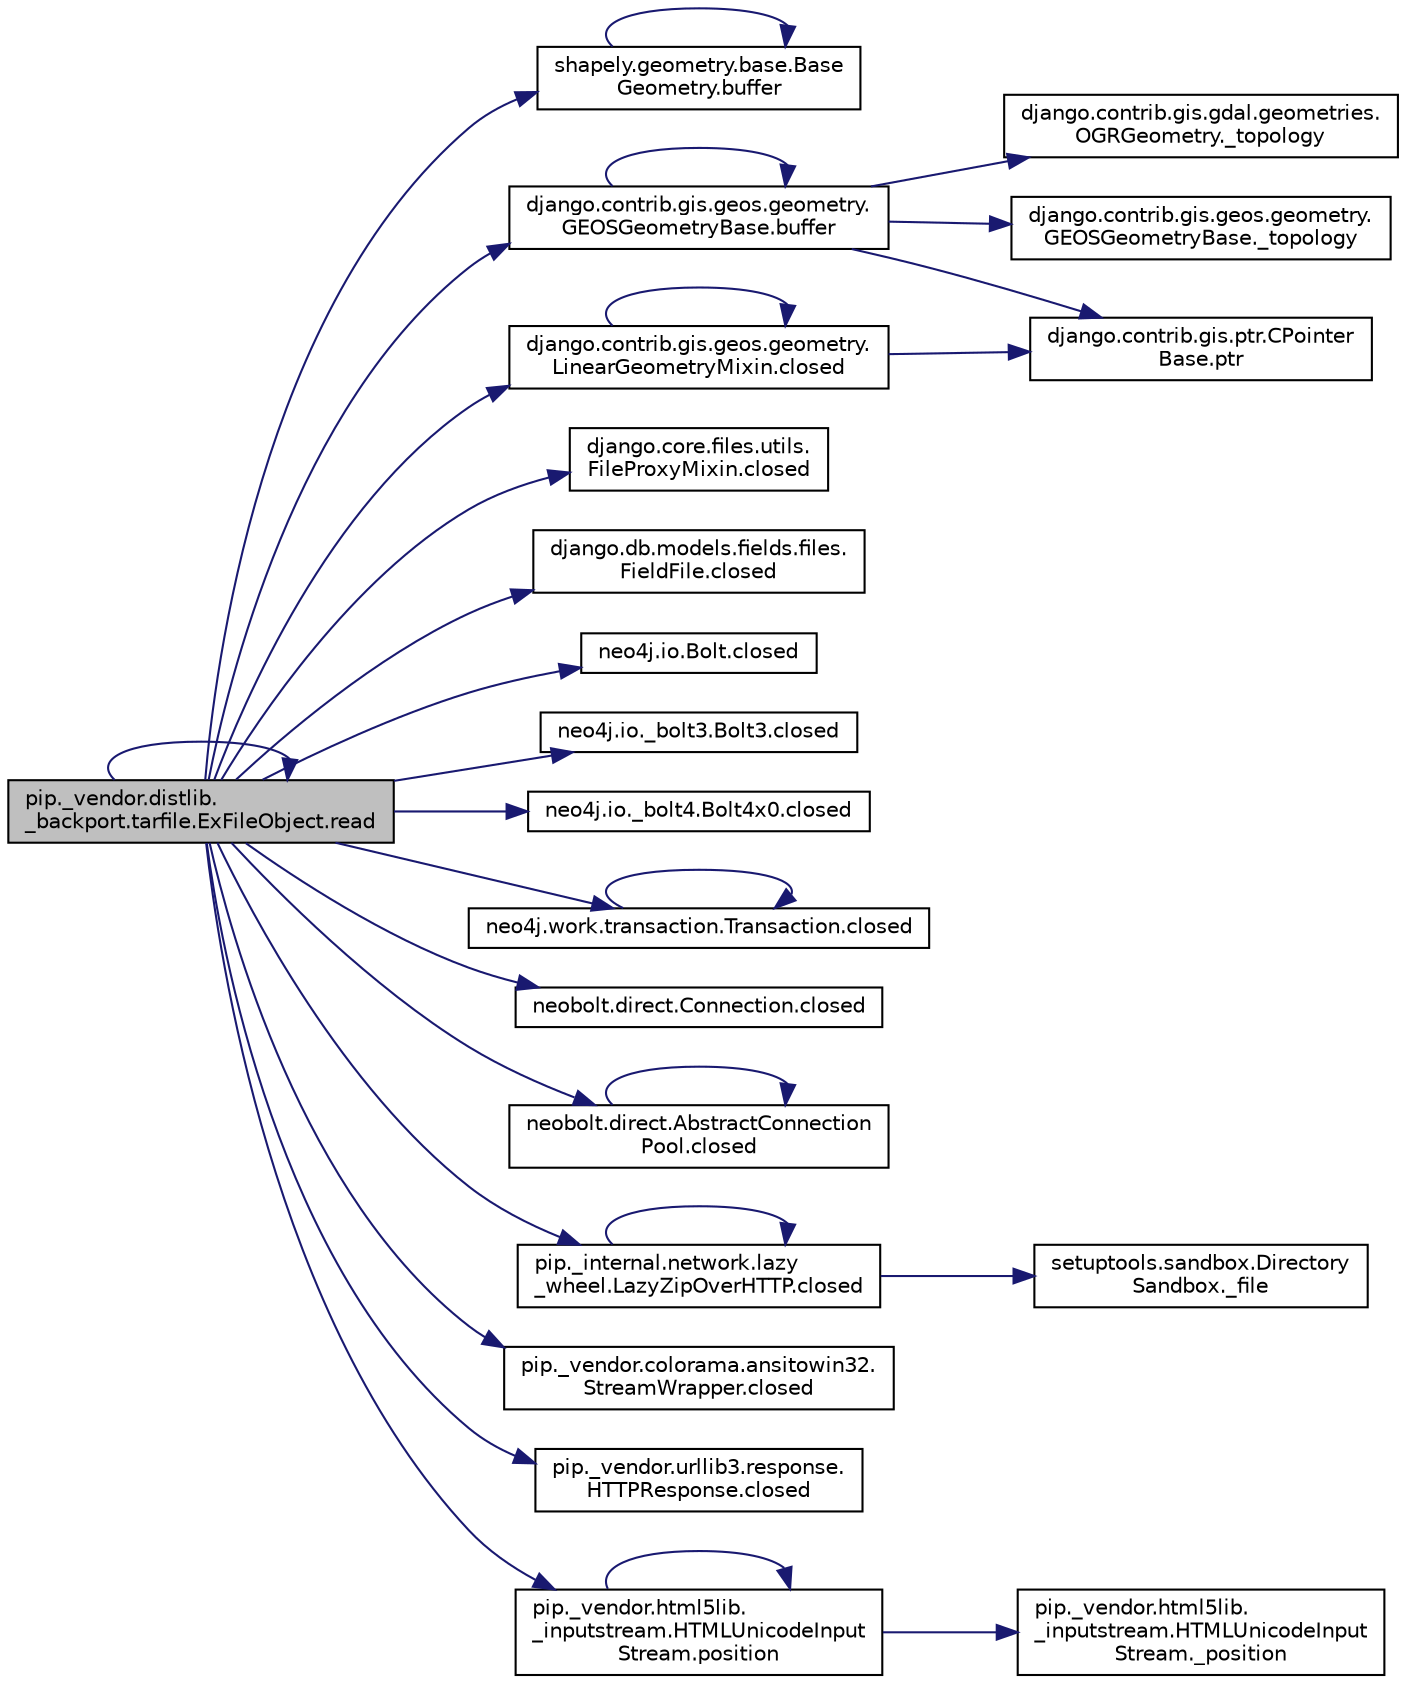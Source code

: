 digraph "pip._vendor.distlib._backport.tarfile.ExFileObject.read"
{
 // LATEX_PDF_SIZE
  edge [fontname="Helvetica",fontsize="10",labelfontname="Helvetica",labelfontsize="10"];
  node [fontname="Helvetica",fontsize="10",shape=record];
  rankdir="LR";
  Node1 [label="pip._vendor.distlib.\l_backport.tarfile.ExFileObject.read",height=0.2,width=0.4,color="black", fillcolor="grey75", style="filled", fontcolor="black",tooltip=" "];
  Node1 -> Node2 [color="midnightblue",fontsize="10",style="solid",fontname="Helvetica"];
  Node2 [label="shapely.geometry.base.Base\lGeometry.buffer",height=0.2,width=0.4,color="black", fillcolor="white", style="filled",URL="$db/d41/classshapely_1_1geometry_1_1base_1_1_base_geometry.html#aa2577abdad3eec7e884a8ad06bd85b14",tooltip=" "];
  Node2 -> Node2 [color="midnightblue",fontsize="10",style="solid",fontname="Helvetica"];
  Node1 -> Node3 [color="midnightblue",fontsize="10",style="solid",fontname="Helvetica"];
  Node3 [label="django.contrib.gis.geos.geometry.\lGEOSGeometryBase.buffer",height=0.2,width=0.4,color="black", fillcolor="white", style="filled",URL="$d0/d97/classdjango_1_1contrib_1_1gis_1_1geos_1_1geometry_1_1_g_e_o_s_geometry_base.html#a1bbe11c5a6a5b4135e076ba83bddc0c4",tooltip=" "];
  Node3 -> Node4 [color="midnightblue",fontsize="10",style="solid",fontname="Helvetica"];
  Node4 [label="django.contrib.gis.gdal.geometries.\lOGRGeometry._topology",height=0.2,width=0.4,color="black", fillcolor="white", style="filled",URL="$dd/d78/classdjango_1_1contrib_1_1gis_1_1gdal_1_1geometries_1_1_o_g_r_geometry.html#aef218d7920cb6e8918bc04bf9953df59",tooltip=" "];
  Node3 -> Node5 [color="midnightblue",fontsize="10",style="solid",fontname="Helvetica"];
  Node5 [label="django.contrib.gis.geos.geometry.\lGEOSGeometryBase._topology",height=0.2,width=0.4,color="black", fillcolor="white", style="filled",URL="$d0/d97/classdjango_1_1contrib_1_1gis_1_1geos_1_1geometry_1_1_g_e_o_s_geometry_base.html#a0d02dae18ef26858fe1516ede3af2923",tooltip=" "];
  Node3 -> Node3 [color="midnightblue",fontsize="10",style="solid",fontname="Helvetica"];
  Node3 -> Node6 [color="midnightblue",fontsize="10",style="solid",fontname="Helvetica"];
  Node6 [label="django.contrib.gis.ptr.CPointer\lBase.ptr",height=0.2,width=0.4,color="black", fillcolor="white", style="filled",URL="$da/dc5/classdjango_1_1contrib_1_1gis_1_1ptr_1_1_c_pointer_base.html#a234177319d249573c7dd6508c5ca9095",tooltip=" "];
  Node1 -> Node7 [color="midnightblue",fontsize="10",style="solid",fontname="Helvetica"];
  Node7 [label="django.contrib.gis.geos.geometry.\lLinearGeometryMixin.closed",height=0.2,width=0.4,color="black", fillcolor="white", style="filled",URL="$d3/d56/classdjango_1_1contrib_1_1gis_1_1geos_1_1geometry_1_1_linear_geometry_mixin.html#af3191ba60c38539950aae62ae5580909",tooltip=" "];
  Node7 -> Node7 [color="midnightblue",fontsize="10",style="solid",fontname="Helvetica"];
  Node7 -> Node6 [color="midnightblue",fontsize="10",style="solid",fontname="Helvetica"];
  Node1 -> Node8 [color="midnightblue",fontsize="10",style="solid",fontname="Helvetica"];
  Node8 [label="django.core.files.utils.\lFileProxyMixin.closed",height=0.2,width=0.4,color="black", fillcolor="white", style="filled",URL="$de/dc9/classdjango_1_1core_1_1files_1_1utils_1_1_file_proxy_mixin.html#af092d7e2cbd4ba2482ab29203e378b23",tooltip=" "];
  Node1 -> Node9 [color="midnightblue",fontsize="10",style="solid",fontname="Helvetica"];
  Node9 [label="django.db.models.fields.files.\lFieldFile.closed",height=0.2,width=0.4,color="black", fillcolor="white", style="filled",URL="$d8/d02/classdjango_1_1db_1_1models_1_1fields_1_1files_1_1_field_file.html#af3b8e8d3a0113157819b6c44dd6ee7f4",tooltip=" "];
  Node1 -> Node10 [color="midnightblue",fontsize="10",style="solid",fontname="Helvetica"];
  Node10 [label="neo4j.io.Bolt.closed",height=0.2,width=0.4,color="black", fillcolor="white", style="filled",URL="$db/dec/classneo4j_1_1io_1_1_bolt.html#a10aee2620e74eac58be141a5edf5e52c",tooltip=" "];
  Node1 -> Node11 [color="midnightblue",fontsize="10",style="solid",fontname="Helvetica"];
  Node11 [label="neo4j.io._bolt3.Bolt3.closed",height=0.2,width=0.4,color="black", fillcolor="white", style="filled",URL="$db/d66/classneo4j_1_1io_1_1__bolt3_1_1_bolt3.html#a8faf54e60dca83ed95c0a0c0a0d8283d",tooltip=" "];
  Node1 -> Node12 [color="midnightblue",fontsize="10",style="solid",fontname="Helvetica"];
  Node12 [label="neo4j.io._bolt4.Bolt4x0.closed",height=0.2,width=0.4,color="black", fillcolor="white", style="filled",URL="$d2/dd8/classneo4j_1_1io_1_1__bolt4_1_1_bolt4x0.html#a225de1a95899b9e4983883bac62cbe1f",tooltip=" "];
  Node1 -> Node13 [color="midnightblue",fontsize="10",style="solid",fontname="Helvetica"];
  Node13 [label="neo4j.work.transaction.Transaction.closed",height=0.2,width=0.4,color="black", fillcolor="white", style="filled",URL="$d9/da3/classneo4j_1_1work_1_1transaction_1_1_transaction.html#ad4ce83d7cc0b1f935426ec77ca11cf8e",tooltip=" "];
  Node13 -> Node13 [color="midnightblue",fontsize="10",style="solid",fontname="Helvetica"];
  Node1 -> Node14 [color="midnightblue",fontsize="10",style="solid",fontname="Helvetica"];
  Node14 [label="neobolt.direct.Connection.closed",height=0.2,width=0.4,color="black", fillcolor="white", style="filled",URL="$d8/db4/classneobolt_1_1direct_1_1_connection.html#a165d22880ed85bcbfc4609f24e4b2b95",tooltip=" "];
  Node1 -> Node15 [color="midnightblue",fontsize="10",style="solid",fontname="Helvetica"];
  Node15 [label="neobolt.direct.AbstractConnection\lPool.closed",height=0.2,width=0.4,color="black", fillcolor="white", style="filled",URL="$dd/dec/classneobolt_1_1direct_1_1_abstract_connection_pool.html#a554145fd4502cab0def40d197d975010",tooltip=" "];
  Node15 -> Node15 [color="midnightblue",fontsize="10",style="solid",fontname="Helvetica"];
  Node1 -> Node16 [color="midnightblue",fontsize="10",style="solid",fontname="Helvetica"];
  Node16 [label="pip._internal.network.lazy\l_wheel.LazyZipOverHTTP.closed",height=0.2,width=0.4,color="black", fillcolor="white", style="filled",URL="$df/d67/classpip_1_1__internal_1_1network_1_1lazy__wheel_1_1_lazy_zip_over_h_t_t_p.html#a9b81a2e658e40d9ca0f0e41c5b874e44",tooltip=" "];
  Node16 -> Node17 [color="midnightblue",fontsize="10",style="solid",fontname="Helvetica"];
  Node17 [label="setuptools.sandbox.Directory\lSandbox._file",height=0.2,width=0.4,color="black", fillcolor="white", style="filled",URL="$d2/d0b/classsetuptools_1_1sandbox_1_1_directory_sandbox.html#aebaa4bbc5882d7bfe9bbb0b60c598d10",tooltip=" "];
  Node16 -> Node16 [color="midnightblue",fontsize="10",style="solid",fontname="Helvetica"];
  Node1 -> Node18 [color="midnightblue",fontsize="10",style="solid",fontname="Helvetica"];
  Node18 [label="pip._vendor.colorama.ansitowin32.\lStreamWrapper.closed",height=0.2,width=0.4,color="black", fillcolor="white", style="filled",URL="$d1/d37/classpip_1_1__vendor_1_1colorama_1_1ansitowin32_1_1_stream_wrapper.html#a6d3234e192b23abc051af465d71fb399",tooltip=" "];
  Node1 -> Node19 [color="midnightblue",fontsize="10",style="solid",fontname="Helvetica"];
  Node19 [label="pip._vendor.urllib3.response.\lHTTPResponse.closed",height=0.2,width=0.4,color="black", fillcolor="white", style="filled",URL="$dd/d5a/classpip_1_1__vendor_1_1urllib3_1_1response_1_1_h_t_t_p_response.html#a0d284ed4e05cc604f96639e3f1d02048",tooltip=" "];
  Node1 -> Node20 [color="midnightblue",fontsize="10",style="solid",fontname="Helvetica"];
  Node20 [label="pip._vendor.html5lib.\l_inputstream.HTMLUnicodeInput\lStream.position",height=0.2,width=0.4,color="black", fillcolor="white", style="filled",URL="$de/dab/classpip_1_1__vendor_1_1html5lib_1_1__inputstream_1_1_h_t_m_l_unicode_input_stream.html#a90c62310ce6ea093a8cd7746c58718f5",tooltip=" "];
  Node20 -> Node21 [color="midnightblue",fontsize="10",style="solid",fontname="Helvetica"];
  Node21 [label="pip._vendor.html5lib.\l_inputstream.HTMLUnicodeInput\lStream._position",height=0.2,width=0.4,color="black", fillcolor="white", style="filled",URL="$de/dab/classpip_1_1__vendor_1_1html5lib_1_1__inputstream_1_1_h_t_m_l_unicode_input_stream.html#a656d2457c4bd695bafda16a736b9a5c9",tooltip=" "];
  Node20 -> Node20 [color="midnightblue",fontsize="10",style="solid",fontname="Helvetica"];
  Node1 -> Node1 [color="midnightblue",fontsize="10",style="solid",fontname="Helvetica"];
}
